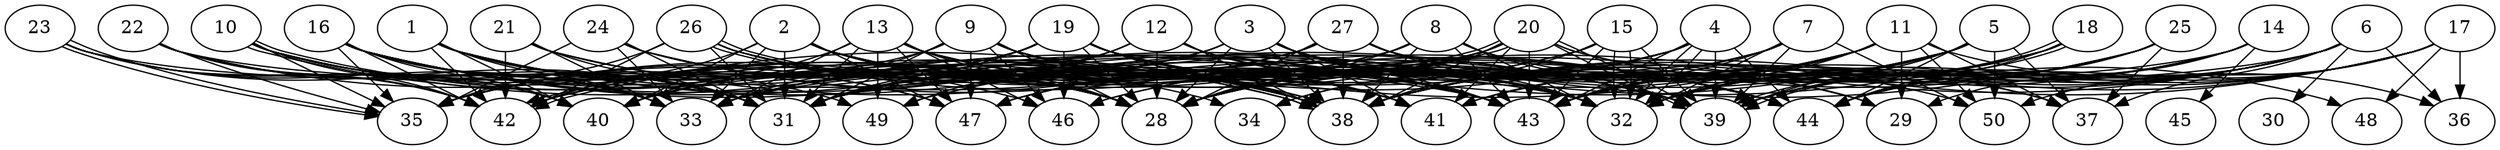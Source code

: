 // DAG automatically generated by daggen at Thu Oct  3 14:07:57 2019
// ./daggen --dot -n 50 --ccr 0.3 --fat 0.9 --regular 0.5 --density 0.9 --mindata 5242880 --maxdata 52428800 
digraph G {
  1 [size="96788480", alpha="0.03", expect_size="29036544"] 
  1 -> 28 [size ="29036544"]
  1 -> 31 [size ="29036544"]
  1 -> 32 [size ="29036544"]
  1 -> 33 [size ="29036544"]
  1 -> 38 [size ="29036544"]
  1 -> 39 [size ="29036544"]
  1 -> 40 [size ="29036544"]
  1 -> 42 [size ="29036544"]
  1 -> 47 [size ="29036544"]
  2 [size="107721387", alpha="0.03", expect_size="32316416"] 
  2 -> 28 [size ="32316416"]
  2 -> 31 [size ="32316416"]
  2 -> 32 [size ="32316416"]
  2 -> 33 [size ="32316416"]
  2 -> 38 [size ="32316416"]
  2 -> 39 [size ="32316416"]
  2 -> 40 [size ="32316416"]
  2 -> 41 [size ="32316416"]
  2 -> 42 [size ="32316416"]
  2 -> 43 [size ="32316416"]
  2 -> 47 [size ="32316416"]
  3 [size="152200533", alpha="0.08", expect_size="45660160"] 
  3 -> 28 [size ="45660160"]
  3 -> 29 [size ="45660160"]
  3 -> 32 [size ="45660160"]
  3 -> 33 [size ="45660160"]
  3 -> 35 [size ="45660160"]
  3 -> 38 [size ="45660160"]
  3 -> 40 [size ="45660160"]
  3 -> 41 [size ="45660160"]
  3 -> 43 [size ="45660160"]
  3 -> 44 [size ="45660160"]
  4 [size="93706240", alpha="0.14", expect_size="28111872"] 
  4 -> 28 [size ="28111872"]
  4 -> 32 [size ="28111872"]
  4 -> 32 [size ="28111872"]
  4 -> 34 [size ="28111872"]
  4 -> 39 [size ="28111872"]
  4 -> 40 [size ="28111872"]
  4 -> 43 [size ="28111872"]
  4 -> 44 [size ="28111872"]
  4 -> 47 [size ="28111872"]
  5 [size="81684480", alpha="0.19", expect_size="24505344"] 
  5 -> 28 [size ="24505344"]
  5 -> 32 [size ="24505344"]
  5 -> 33 [size ="24505344"]
  5 -> 37 [size ="24505344"]
  5 -> 38 [size ="24505344"]
  5 -> 39 [size ="24505344"]
  5 -> 43 [size ="24505344"]
  5 -> 44 [size ="24505344"]
  5 -> 47 [size ="24505344"]
  5 -> 50 [size ="24505344"]
  6 [size="124842667", alpha="0.17", expect_size="37452800"] 
  6 -> 28 [size ="37452800"]
  6 -> 30 [size ="37452800"]
  6 -> 32 [size ="37452800"]
  6 -> 33 [size ="37452800"]
  6 -> 36 [size ="37452800"]
  6 -> 37 [size ="37452800"]
  6 -> 38 [size ="37452800"]
  6 -> 39 [size ="37452800"]
  6 -> 41 [size ="37452800"]
  6 -> 43 [size ="37452800"]
  6 -> 44 [size ="37452800"]
  7 [size="23698773", alpha="0.16", expect_size="7109632"] 
  7 -> 28 [size ="7109632"]
  7 -> 32 [size ="7109632"]
  7 -> 34 [size ="7109632"]
  7 -> 38 [size ="7109632"]
  7 -> 39 [size ="7109632"]
  7 -> 43 [size ="7109632"]
  7 -> 46 [size ="7109632"]
  7 -> 50 [size ="7109632"]
  8 [size="108165120", alpha="0.14", expect_size="32449536"] 
  8 -> 28 [size ="32449536"]
  8 -> 29 [size ="32449536"]
  8 -> 31 [size ="32449536"]
  8 -> 32 [size ="32449536"]
  8 -> 35 [size ="32449536"]
  8 -> 38 [size ="32449536"]
  8 -> 39 [size ="32449536"]
  8 -> 43 [size ="32449536"]
  9 [size="28190720", alpha="0.07", expect_size="8457216"] 
  9 -> 28 [size ="8457216"]
  9 -> 31 [size ="8457216"]
  9 -> 32 [size ="8457216"]
  9 -> 33 [size ="8457216"]
  9 -> 35 [size ="8457216"]
  9 -> 38 [size ="8457216"]
  9 -> 39 [size ="8457216"]
  9 -> 43 [size ="8457216"]
  9 -> 46 [size ="8457216"]
  9 -> 47 [size ="8457216"]
  10 [size="108741973", alpha="0.14", expect_size="32622592"] 
  10 -> 28 [size ="32622592"]
  10 -> 31 [size ="32622592"]
  10 -> 33 [size ="32622592"]
  10 -> 35 [size ="32622592"]
  10 -> 38 [size ="32622592"]
  10 -> 38 [size ="32622592"]
  10 -> 42 [size ="32622592"]
  10 -> 43 [size ="32622592"]
  10 -> 46 [size ="32622592"]
  10 -> 49 [size ="32622592"]
  11 [size="27743573", alpha="0.18", expect_size="8323072"] 
  11 -> 28 [size ="8323072"]
  11 -> 29 [size ="8323072"]
  11 -> 32 [size ="8323072"]
  11 -> 36 [size ="8323072"]
  11 -> 37 [size ="8323072"]
  11 -> 38 [size ="8323072"]
  11 -> 41 [size ="8323072"]
  11 -> 42 [size ="8323072"]
  11 -> 43 [size ="8323072"]
  11 -> 46 [size ="8323072"]
  11 -> 49 [size ="8323072"]
  11 -> 50 [size ="8323072"]
  12 [size="49513813", alpha="0.01", expect_size="14854144"] 
  12 -> 28 [size ="14854144"]
  12 -> 31 [size ="14854144"]
  12 -> 32 [size ="14854144"]
  12 -> 38 [size ="14854144"]
  12 -> 43 [size ="14854144"]
  12 -> 49 [size ="14854144"]
  13 [size="75711147", alpha="0.18", expect_size="22713344"] 
  13 -> 28 [size ="22713344"]
  13 -> 31 [size ="22713344"]
  13 -> 32 [size ="22713344"]
  13 -> 33 [size ="22713344"]
  13 -> 38 [size ="22713344"]
  13 -> 39 [size ="22713344"]
  13 -> 40 [size ="22713344"]
  13 -> 43 [size ="22713344"]
  13 -> 46 [size ="22713344"]
  13 -> 47 [size ="22713344"]
  13 -> 49 [size ="22713344"]
  14 [size="139062613", alpha="0.14", expect_size="41718784"] 
  14 -> 29 [size ="41718784"]
  14 -> 31 [size ="41718784"]
  14 -> 32 [size ="41718784"]
  14 -> 38 [size ="41718784"]
  14 -> 39 [size ="41718784"]
  14 -> 43 [size ="41718784"]
  14 -> 45 [size ="41718784"]
  15 [size="88763733", alpha="0.02", expect_size="26629120"] 
  15 -> 31 [size ="26629120"]
  15 -> 32 [size ="26629120"]
  15 -> 32 [size ="26629120"]
  15 -> 33 [size ="26629120"]
  15 -> 38 [size ="26629120"]
  15 -> 39 [size ="26629120"]
  15 -> 43 [size ="26629120"]
  16 [size="83763200", alpha="0.13", expect_size="25128960"] 
  16 -> 31 [size ="25128960"]
  16 -> 32 [size ="25128960"]
  16 -> 33 [size ="25128960"]
  16 -> 34 [size ="25128960"]
  16 -> 35 [size ="25128960"]
  16 -> 38 [size ="25128960"]
  16 -> 39 [size ="25128960"]
  16 -> 40 [size ="25128960"]
  16 -> 42 [size ="25128960"]
  16 -> 43 [size ="25128960"]
  16 -> 47 [size ="25128960"]
  17 [size="61061120", alpha="0.07", expect_size="18318336"] 
  17 -> 28 [size ="18318336"]
  17 -> 32 [size ="18318336"]
  17 -> 36 [size ="18318336"]
  17 -> 38 [size ="18318336"]
  17 -> 39 [size ="18318336"]
  17 -> 43 [size ="18318336"]
  17 -> 44 [size ="18318336"]
  17 -> 48 [size ="18318336"]
  17 -> 50 [size ="18318336"]
  18 [size="32682667", alpha="0.04", expect_size="9804800"] 
  18 -> 31 [size ="9804800"]
  18 -> 32 [size ="9804800"]
  18 -> 38 [size ="9804800"]
  18 -> 39 [size ="9804800"]
  18 -> 39 [size ="9804800"]
  18 -> 43 [size ="9804800"]
  18 -> 44 [size ="9804800"]
  19 [size="140823893", alpha="0.08", expect_size="42247168"] 
  19 -> 28 [size ="42247168"]
  19 -> 31 [size ="42247168"]
  19 -> 32 [size ="42247168"]
  19 -> 35 [size ="42247168"]
  19 -> 38 [size ="42247168"]
  19 -> 39 [size ="42247168"]
  19 -> 40 [size ="42247168"]
  19 -> 41 [size ="42247168"]
  19 -> 42 [size ="42247168"]
  19 -> 43 [size ="42247168"]
  19 -> 46 [size ="42247168"]
  19 -> 50 [size ="42247168"]
  20 [size="39335253", alpha="0.06", expect_size="11800576"] 
  20 -> 28 [size ="11800576"]
  20 -> 31 [size ="11800576"]
  20 -> 37 [size ="11800576"]
  20 -> 38 [size ="11800576"]
  20 -> 39 [size ="11800576"]
  20 -> 39 [size ="11800576"]
  20 -> 41 [size ="11800576"]
  20 -> 42 [size ="11800576"]
  20 -> 42 [size ="11800576"]
  20 -> 43 [size ="11800576"]
  20 -> 47 [size ="11800576"]
  20 -> 48 [size ="11800576"]
  21 [size="148736000", alpha="0.14", expect_size="44620800"] 
  21 -> 28 [size ="44620800"]
  21 -> 31 [size ="44620800"]
  21 -> 33 [size ="44620800"]
  21 -> 42 [size ="44620800"]
  21 -> 43 [size ="44620800"]
  21 -> 44 [size ="44620800"]
  22 [size="130522453", alpha="0.13", expect_size="39156736"] 
  22 -> 28 [size ="39156736"]
  22 -> 31 [size ="39156736"]
  22 -> 32 [size ="39156736"]
  22 -> 35 [size ="39156736"]
  22 -> 40 [size ="39156736"]
  22 -> 42 [size ="39156736"]
  23 [size="141684053", alpha="0.10", expect_size="42505216"] 
  23 -> 31 [size ="42505216"]
  23 -> 33 [size ="42505216"]
  23 -> 35 [size ="42505216"]
  23 -> 35 [size ="42505216"]
  23 -> 40 [size ="42505216"]
  23 -> 42 [size ="42505216"]
  23 -> 43 [size ="42505216"]
  24 [size="128341333", alpha="0.16", expect_size="38502400"] 
  24 -> 28 [size ="38502400"]
  24 -> 31 [size ="38502400"]
  24 -> 33 [size ="38502400"]
  24 -> 35 [size ="38502400"]
  24 -> 39 [size ="38502400"]
  24 -> 44 [size ="38502400"]
  25 [size="78120960", alpha="0.11", expect_size="23436288"] 
  25 -> 28 [size ="23436288"]
  25 -> 31 [size ="23436288"]
  25 -> 32 [size ="23436288"]
  25 -> 37 [size ="23436288"]
  25 -> 38 [size ="23436288"]
  25 -> 39 [size ="23436288"]
  25 -> 44 [size ="23436288"]
  26 [size="95880533", alpha="0.19", expect_size="28764160"] 
  26 -> 28 [size ="28764160"]
  26 -> 31 [size ="28764160"]
  26 -> 35 [size ="28764160"]
  26 -> 38 [size ="28764160"]
  26 -> 38 [size ="28764160"]
  26 -> 41 [size ="28764160"]
  26 -> 42 [size ="28764160"]
  26 -> 44 [size ="28764160"]
  27 [size="38949547", alpha="0.08", expect_size="11684864"] 
  27 -> 28 [size ="11684864"]
  27 -> 29 [size ="11684864"]
  27 -> 31 [size ="11684864"]
  27 -> 32 [size ="11684864"]
  27 -> 33 [size ="11684864"]
  27 -> 35 [size ="11684864"]
  27 -> 37 [size ="11684864"]
  27 -> 38 [size ="11684864"]
  27 -> 40 [size ="11684864"]
  27 -> 44 [size ="11684864"]
  28 [size="97419947", alpha="0.09", expect_size="29225984"] 
  29 [size="128252587", alpha="0.10", expect_size="38475776"] 
  30 [size="32887467", alpha="0.04", expect_size="9866240"] 
  31 [size="78817280", alpha="0.19", expect_size="23645184"] 
  32 [size="30784853", alpha="0.17", expect_size="9235456"] 
  33 [size="136325120", alpha="0.04", expect_size="40897536"] 
  34 [size="58299733", alpha="0.05", expect_size="17489920"] 
  35 [size="30235307", alpha="0.16", expect_size="9070592"] 
  36 [size="116333227", alpha="0.15", expect_size="34899968"] 
  37 [size="109387093", alpha="0.00", expect_size="32816128"] 
  38 [size="172912640", alpha="0.07", expect_size="51873792"] 
  39 [size="83022507", alpha="0.09", expect_size="24906752"] 
  40 [size="165014187", alpha="0.14", expect_size="49504256"] 
  41 [size="38287360", alpha="0.16", expect_size="11486208"] 
  42 [size="27688960", alpha="0.12", expect_size="8306688"] 
  43 [size="165259947", alpha="0.04", expect_size="49577984"] 
  44 [size="37376000", alpha="0.10", expect_size="11212800"] 
  45 [size="80196267", alpha="0.04", expect_size="24058880"] 
  46 [size="50435413", alpha="0.08", expect_size="15130624"] 
  47 [size="171673600", alpha="0.15", expect_size="51502080"] 
  48 [size="172919467", alpha="0.11", expect_size="51875840"] 
  49 [size="69379413", alpha="0.02", expect_size="20813824"] 
  50 [size="141697707", alpha="0.15", expect_size="42509312"] 
}
